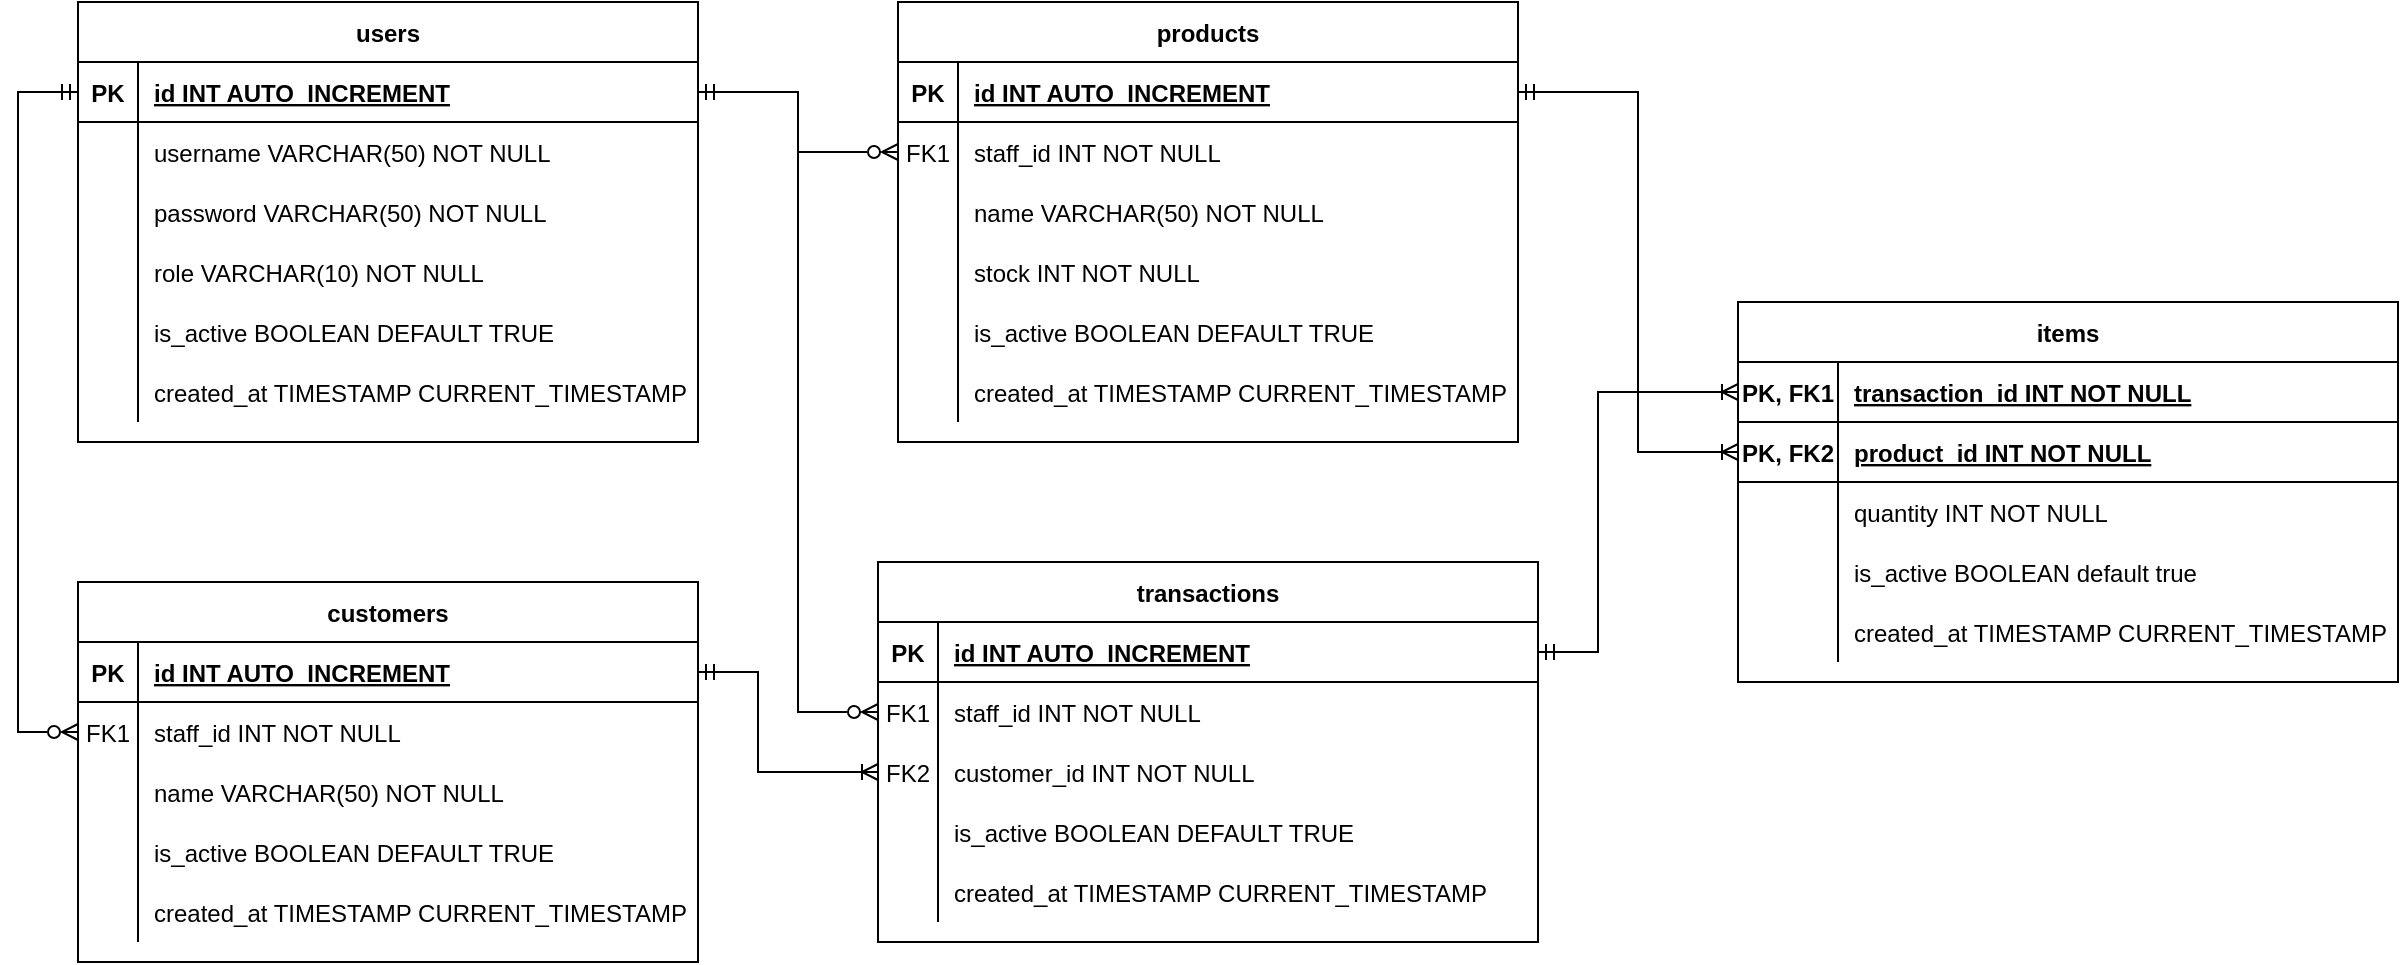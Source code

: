 <mxfile version="20.7.4" type="device"><diagram id="R2lEEEUBdFMjLlhIrx00" name="Page-1"><mxGraphModel dx="1262" dy="541" grid="1" gridSize="10" guides="1" tooltips="1" connect="1" arrows="1" fold="1" page="1" pageScale="1" pageWidth="850" pageHeight="1100" math="0" shadow="0" extFonts="Permanent Marker^https://fonts.googleapis.com/css?family=Permanent+Marker"><root><mxCell id="0"/><mxCell id="1" parent="0"/><mxCell id="C-vyLk0tnHw3VtMMgP7b-23" value="users" style="shape=table;startSize=30;container=1;collapsible=1;childLayout=tableLayout;fixedRows=1;rowLines=0;fontStyle=1;align=center;resizeLast=1;" parent="1" vertex="1"><mxGeometry x="70" y="120" width="310" height="220" as="geometry"/></mxCell><mxCell id="C-vyLk0tnHw3VtMMgP7b-24" value="" style="shape=partialRectangle;collapsible=0;dropTarget=0;pointerEvents=0;fillColor=none;points=[[0,0.5],[1,0.5]];portConstraint=eastwest;top=0;left=0;right=0;bottom=1;" parent="C-vyLk0tnHw3VtMMgP7b-23" vertex="1"><mxGeometry y="30" width="310" height="30" as="geometry"/></mxCell><mxCell id="C-vyLk0tnHw3VtMMgP7b-25" value="PK" style="shape=partialRectangle;overflow=hidden;connectable=0;fillColor=none;top=0;left=0;bottom=0;right=0;fontStyle=1;" parent="C-vyLk0tnHw3VtMMgP7b-24" vertex="1"><mxGeometry width="30" height="30" as="geometry"><mxRectangle width="30" height="30" as="alternateBounds"/></mxGeometry></mxCell><mxCell id="C-vyLk0tnHw3VtMMgP7b-26" value="id INT AUTO_INCREMENT" style="shape=partialRectangle;overflow=hidden;connectable=0;fillColor=none;top=0;left=0;bottom=0;right=0;align=left;spacingLeft=6;fontStyle=5;" parent="C-vyLk0tnHw3VtMMgP7b-24" vertex="1"><mxGeometry x="30" width="280" height="30" as="geometry"><mxRectangle width="280" height="30" as="alternateBounds"/></mxGeometry></mxCell><mxCell id="C-vyLk0tnHw3VtMMgP7b-27" value="" style="shape=partialRectangle;collapsible=0;dropTarget=0;pointerEvents=0;fillColor=none;points=[[0,0.5],[1,0.5]];portConstraint=eastwest;top=0;left=0;right=0;bottom=0;" parent="C-vyLk0tnHw3VtMMgP7b-23" vertex="1"><mxGeometry y="60" width="310" height="30" as="geometry"/></mxCell><mxCell id="C-vyLk0tnHw3VtMMgP7b-28" value="" style="shape=partialRectangle;overflow=hidden;connectable=0;fillColor=none;top=0;left=0;bottom=0;right=0;" parent="C-vyLk0tnHw3VtMMgP7b-27" vertex="1"><mxGeometry width="30" height="30" as="geometry"><mxRectangle width="30" height="30" as="alternateBounds"/></mxGeometry></mxCell><mxCell id="C-vyLk0tnHw3VtMMgP7b-29" value="username VARCHAR(50) NOT NULL" style="shape=partialRectangle;overflow=hidden;connectable=0;fillColor=none;top=0;left=0;bottom=0;right=0;align=left;spacingLeft=6;" parent="C-vyLk0tnHw3VtMMgP7b-27" vertex="1"><mxGeometry x="30" width="280" height="30" as="geometry"><mxRectangle width="280" height="30" as="alternateBounds"/></mxGeometry></mxCell><mxCell id="v-5rrxfLFUO9RWYXr5Pt-1" style="shape=partialRectangle;collapsible=0;dropTarget=0;pointerEvents=0;fillColor=none;points=[[0,0.5],[1,0.5]];portConstraint=eastwest;top=0;left=0;right=0;bottom=0;" vertex="1" parent="C-vyLk0tnHw3VtMMgP7b-23"><mxGeometry y="90" width="310" height="30" as="geometry"/></mxCell><mxCell id="v-5rrxfLFUO9RWYXr5Pt-2" style="shape=partialRectangle;overflow=hidden;connectable=0;fillColor=none;top=0;left=0;bottom=0;right=0;" vertex="1" parent="v-5rrxfLFUO9RWYXr5Pt-1"><mxGeometry width="30" height="30" as="geometry"><mxRectangle width="30" height="30" as="alternateBounds"/></mxGeometry></mxCell><mxCell id="v-5rrxfLFUO9RWYXr5Pt-3" value="password VARCHAR(50) NOT NULL" style="shape=partialRectangle;overflow=hidden;connectable=0;fillColor=none;top=0;left=0;bottom=0;right=0;align=left;spacingLeft=6;" vertex="1" parent="v-5rrxfLFUO9RWYXr5Pt-1"><mxGeometry x="30" width="280" height="30" as="geometry"><mxRectangle width="280" height="30" as="alternateBounds"/></mxGeometry></mxCell><mxCell id="v-5rrxfLFUO9RWYXr5Pt-4" style="shape=partialRectangle;collapsible=0;dropTarget=0;pointerEvents=0;fillColor=none;points=[[0,0.5],[1,0.5]];portConstraint=eastwest;top=0;left=0;right=0;bottom=0;" vertex="1" parent="C-vyLk0tnHw3VtMMgP7b-23"><mxGeometry y="120" width="310" height="30" as="geometry"/></mxCell><mxCell id="v-5rrxfLFUO9RWYXr5Pt-5" style="shape=partialRectangle;overflow=hidden;connectable=0;fillColor=none;top=0;left=0;bottom=0;right=0;" vertex="1" parent="v-5rrxfLFUO9RWYXr5Pt-4"><mxGeometry width="30" height="30" as="geometry"><mxRectangle width="30" height="30" as="alternateBounds"/></mxGeometry></mxCell><mxCell id="v-5rrxfLFUO9RWYXr5Pt-6" value="role VARCHAR(10) NOT NULL" style="shape=partialRectangle;overflow=hidden;connectable=0;fillColor=none;top=0;left=0;bottom=0;right=0;align=left;spacingLeft=6;" vertex="1" parent="v-5rrxfLFUO9RWYXr5Pt-4"><mxGeometry x="30" width="280" height="30" as="geometry"><mxRectangle width="280" height="30" as="alternateBounds"/></mxGeometry></mxCell><mxCell id="v-5rrxfLFUO9RWYXr5Pt-55" style="shape=partialRectangle;collapsible=0;dropTarget=0;pointerEvents=0;fillColor=none;points=[[0,0.5],[1,0.5]];portConstraint=eastwest;top=0;left=0;right=0;bottom=0;" vertex="1" parent="C-vyLk0tnHw3VtMMgP7b-23"><mxGeometry y="150" width="310" height="30" as="geometry"/></mxCell><mxCell id="v-5rrxfLFUO9RWYXr5Pt-56" style="shape=partialRectangle;overflow=hidden;connectable=0;fillColor=none;top=0;left=0;bottom=0;right=0;" vertex="1" parent="v-5rrxfLFUO9RWYXr5Pt-55"><mxGeometry width="30" height="30" as="geometry"><mxRectangle width="30" height="30" as="alternateBounds"/></mxGeometry></mxCell><mxCell id="v-5rrxfLFUO9RWYXr5Pt-57" value="is_active BOOLEAN DEFAULT TRUE" style="shape=partialRectangle;overflow=hidden;connectable=0;fillColor=none;top=0;left=0;bottom=0;right=0;align=left;spacingLeft=6;" vertex="1" parent="v-5rrxfLFUO9RWYXr5Pt-55"><mxGeometry x="30" width="280" height="30" as="geometry"><mxRectangle width="280" height="30" as="alternateBounds"/></mxGeometry></mxCell><mxCell id="v-5rrxfLFUO9RWYXr5Pt-118" style="shape=partialRectangle;collapsible=0;dropTarget=0;pointerEvents=0;fillColor=none;points=[[0,0.5],[1,0.5]];portConstraint=eastwest;top=0;left=0;right=0;bottom=0;" vertex="1" parent="C-vyLk0tnHw3VtMMgP7b-23"><mxGeometry y="180" width="310" height="30" as="geometry"/></mxCell><mxCell id="v-5rrxfLFUO9RWYXr5Pt-119" style="shape=partialRectangle;overflow=hidden;connectable=0;fillColor=none;top=0;left=0;bottom=0;right=0;" vertex="1" parent="v-5rrxfLFUO9RWYXr5Pt-118"><mxGeometry width="30" height="30" as="geometry"><mxRectangle width="30" height="30" as="alternateBounds"/></mxGeometry></mxCell><mxCell id="v-5rrxfLFUO9RWYXr5Pt-120" value="created_at TIMESTAMP CURRENT_TIMESTAMP" style="shape=partialRectangle;overflow=hidden;connectable=0;fillColor=none;top=0;left=0;bottom=0;right=0;align=left;spacingLeft=6;" vertex="1" parent="v-5rrxfLFUO9RWYXr5Pt-118"><mxGeometry x="30" width="280" height="30" as="geometry"><mxRectangle width="280" height="30" as="alternateBounds"/></mxGeometry></mxCell><mxCell id="v-5rrxfLFUO9RWYXr5Pt-115" style="edgeStyle=orthogonalEdgeStyle;rounded=0;orthogonalLoop=1;jettySize=auto;html=1;entryX=0;entryY=0.5;entryDx=0;entryDy=0;startArrow=ERmandOne;startFill=0;endArrow=ERoneToMany;endFill=0;exitX=1;exitY=0.5;exitDx=0;exitDy=0;" edge="1" parent="1" source="v-5rrxfLFUO9RWYXr5Pt-21" target="v-5rrxfLFUO9RWYXr5Pt-77"><mxGeometry relative="1" as="geometry"><Array as="points"><mxPoint x="410" y="455"/><mxPoint x="410" y="505"/></Array></mxGeometry></mxCell><mxCell id="v-5rrxfLFUO9RWYXr5Pt-20" value="customers" style="shape=table;startSize=30;container=1;collapsible=1;childLayout=tableLayout;fixedRows=1;rowLines=0;fontStyle=1;align=center;resizeLast=1;" vertex="1" parent="1"><mxGeometry x="70" y="410" width="310" height="190" as="geometry"/></mxCell><mxCell id="v-5rrxfLFUO9RWYXr5Pt-21" value="" style="shape=partialRectangle;collapsible=0;dropTarget=0;pointerEvents=0;fillColor=none;points=[[0,0.5],[1,0.5]];portConstraint=eastwest;top=0;left=0;right=0;bottom=1;" vertex="1" parent="v-5rrxfLFUO9RWYXr5Pt-20"><mxGeometry y="30" width="310" height="30" as="geometry"/></mxCell><mxCell id="v-5rrxfLFUO9RWYXr5Pt-22" value="PK" style="shape=partialRectangle;overflow=hidden;connectable=0;fillColor=none;top=0;left=0;bottom=0;right=0;fontStyle=1;" vertex="1" parent="v-5rrxfLFUO9RWYXr5Pt-21"><mxGeometry width="30" height="30" as="geometry"><mxRectangle width="30" height="30" as="alternateBounds"/></mxGeometry></mxCell><mxCell id="v-5rrxfLFUO9RWYXr5Pt-23" value="id INT AUTO_INCREMENT" style="shape=partialRectangle;overflow=hidden;connectable=0;fillColor=none;top=0;left=0;bottom=0;right=0;align=left;spacingLeft=6;fontStyle=5;" vertex="1" parent="v-5rrxfLFUO9RWYXr5Pt-21"><mxGeometry x="30" width="280" height="30" as="geometry"><mxRectangle width="280" height="30" as="alternateBounds"/></mxGeometry></mxCell><mxCell id="v-5rrxfLFUO9RWYXr5Pt-24" value="" style="shape=partialRectangle;collapsible=0;dropTarget=0;pointerEvents=0;fillColor=none;points=[[0,0.5],[1,0.5]];portConstraint=eastwest;top=0;left=0;right=0;bottom=0;" vertex="1" parent="v-5rrxfLFUO9RWYXr5Pt-20"><mxGeometry y="60" width="310" height="30" as="geometry"/></mxCell><mxCell id="v-5rrxfLFUO9RWYXr5Pt-25" value="FK1" style="shape=partialRectangle;overflow=hidden;connectable=0;fillColor=none;top=0;left=0;bottom=0;right=0;" vertex="1" parent="v-5rrxfLFUO9RWYXr5Pt-24"><mxGeometry width="30" height="30" as="geometry"><mxRectangle width="30" height="30" as="alternateBounds"/></mxGeometry></mxCell><mxCell id="v-5rrxfLFUO9RWYXr5Pt-26" value="staff_id INT NOT NULL" style="shape=partialRectangle;overflow=hidden;connectable=0;fillColor=none;top=0;left=0;bottom=0;right=0;align=left;spacingLeft=6;" vertex="1" parent="v-5rrxfLFUO9RWYXr5Pt-24"><mxGeometry x="30" width="280" height="30" as="geometry"><mxRectangle width="280" height="30" as="alternateBounds"/></mxGeometry></mxCell><mxCell id="v-5rrxfLFUO9RWYXr5Pt-27" style="shape=partialRectangle;collapsible=0;dropTarget=0;pointerEvents=0;fillColor=none;points=[[0,0.5],[1,0.5]];portConstraint=eastwest;top=0;left=0;right=0;bottom=0;" vertex="1" parent="v-5rrxfLFUO9RWYXr5Pt-20"><mxGeometry y="90" width="310" height="30" as="geometry"/></mxCell><mxCell id="v-5rrxfLFUO9RWYXr5Pt-28" style="shape=partialRectangle;overflow=hidden;connectable=0;fillColor=none;top=0;left=0;bottom=0;right=0;" vertex="1" parent="v-5rrxfLFUO9RWYXr5Pt-27"><mxGeometry width="30" height="30" as="geometry"><mxRectangle width="30" height="30" as="alternateBounds"/></mxGeometry></mxCell><mxCell id="v-5rrxfLFUO9RWYXr5Pt-29" value="name VARCHAR(50) NOT NULL" style="shape=partialRectangle;overflow=hidden;connectable=0;fillColor=none;top=0;left=0;bottom=0;right=0;align=left;spacingLeft=6;" vertex="1" parent="v-5rrxfLFUO9RWYXr5Pt-27"><mxGeometry x="30" width="280" height="30" as="geometry"><mxRectangle width="280" height="30" as="alternateBounds"/></mxGeometry></mxCell><mxCell id="v-5rrxfLFUO9RWYXr5Pt-49" style="shape=partialRectangle;collapsible=0;dropTarget=0;pointerEvents=0;fillColor=none;points=[[0,0.5],[1,0.5]];portConstraint=eastwest;top=0;left=0;right=0;bottom=0;" vertex="1" parent="v-5rrxfLFUO9RWYXr5Pt-20"><mxGeometry y="120" width="310" height="30" as="geometry"/></mxCell><mxCell id="v-5rrxfLFUO9RWYXr5Pt-50" style="shape=partialRectangle;overflow=hidden;connectable=0;fillColor=none;top=0;left=0;bottom=0;right=0;" vertex="1" parent="v-5rrxfLFUO9RWYXr5Pt-49"><mxGeometry width="30" height="30" as="geometry"><mxRectangle width="30" height="30" as="alternateBounds"/></mxGeometry></mxCell><mxCell id="v-5rrxfLFUO9RWYXr5Pt-51" value="is_active BOOLEAN DEFAULT TRUE" style="shape=partialRectangle;overflow=hidden;connectable=0;fillColor=none;top=0;left=0;bottom=0;right=0;align=left;spacingLeft=6;" vertex="1" parent="v-5rrxfLFUO9RWYXr5Pt-49"><mxGeometry x="30" width="280" height="30" as="geometry"><mxRectangle width="280" height="30" as="alternateBounds"/></mxGeometry></mxCell><mxCell id="v-5rrxfLFUO9RWYXr5Pt-30" style="shape=partialRectangle;collapsible=0;dropTarget=0;pointerEvents=0;fillColor=none;points=[[0,0.5],[1,0.5]];portConstraint=eastwest;top=0;left=0;right=0;bottom=0;" vertex="1" parent="v-5rrxfLFUO9RWYXr5Pt-20"><mxGeometry y="150" width="310" height="30" as="geometry"/></mxCell><mxCell id="v-5rrxfLFUO9RWYXr5Pt-31" style="shape=partialRectangle;overflow=hidden;connectable=0;fillColor=none;top=0;left=0;bottom=0;right=0;" vertex="1" parent="v-5rrxfLFUO9RWYXr5Pt-30"><mxGeometry width="30" height="30" as="geometry"><mxRectangle width="30" height="30" as="alternateBounds"/></mxGeometry></mxCell><mxCell id="v-5rrxfLFUO9RWYXr5Pt-32" value="created_at TIMESTAMP CURRENT_TIMESTAMP" style="shape=partialRectangle;overflow=hidden;connectable=0;fillColor=none;top=0;left=0;bottom=0;right=0;align=left;spacingLeft=6;" vertex="1" parent="v-5rrxfLFUO9RWYXr5Pt-30"><mxGeometry x="30" width="280" height="30" as="geometry"><mxRectangle width="280" height="30" as="alternateBounds"/></mxGeometry></mxCell><mxCell id="v-5rrxfLFUO9RWYXr5Pt-33" value="products" style="shape=table;startSize=30;container=1;collapsible=1;childLayout=tableLayout;fixedRows=1;rowLines=0;fontStyle=1;align=center;resizeLast=1;" vertex="1" parent="1"><mxGeometry x="480" y="120" width="310" height="220" as="geometry"/></mxCell><mxCell id="v-5rrxfLFUO9RWYXr5Pt-34" value="" style="shape=partialRectangle;collapsible=0;dropTarget=0;pointerEvents=0;fillColor=none;points=[[0,0.5],[1,0.5]];portConstraint=eastwest;top=0;left=0;right=0;bottom=1;" vertex="1" parent="v-5rrxfLFUO9RWYXr5Pt-33"><mxGeometry y="30" width="310" height="30" as="geometry"/></mxCell><mxCell id="v-5rrxfLFUO9RWYXr5Pt-35" value="PK" style="shape=partialRectangle;overflow=hidden;connectable=0;fillColor=none;top=0;left=0;bottom=0;right=0;fontStyle=1;" vertex="1" parent="v-5rrxfLFUO9RWYXr5Pt-34"><mxGeometry width="30" height="30" as="geometry"><mxRectangle width="30" height="30" as="alternateBounds"/></mxGeometry></mxCell><mxCell id="v-5rrxfLFUO9RWYXr5Pt-36" value="id INT AUTO_INCREMENT" style="shape=partialRectangle;overflow=hidden;connectable=0;fillColor=none;top=0;left=0;bottom=0;right=0;align=left;spacingLeft=6;fontStyle=5;" vertex="1" parent="v-5rrxfLFUO9RWYXr5Pt-34"><mxGeometry x="30" width="280" height="30" as="geometry"><mxRectangle width="280" height="30" as="alternateBounds"/></mxGeometry></mxCell><mxCell id="v-5rrxfLFUO9RWYXr5Pt-37" value="" style="shape=partialRectangle;collapsible=0;dropTarget=0;pointerEvents=0;fillColor=none;points=[[0,0.5],[1,0.5]];portConstraint=eastwest;top=0;left=0;right=0;bottom=0;" vertex="1" parent="v-5rrxfLFUO9RWYXr5Pt-33"><mxGeometry y="60" width="310" height="30" as="geometry"/></mxCell><mxCell id="v-5rrxfLFUO9RWYXr5Pt-38" value="FK1" style="shape=partialRectangle;overflow=hidden;connectable=0;fillColor=none;top=0;left=0;bottom=0;right=0;" vertex="1" parent="v-5rrxfLFUO9RWYXr5Pt-37"><mxGeometry width="30" height="30" as="geometry"><mxRectangle width="30" height="30" as="alternateBounds"/></mxGeometry></mxCell><mxCell id="v-5rrxfLFUO9RWYXr5Pt-39" value="staff_id INT NOT NULL" style="shape=partialRectangle;overflow=hidden;connectable=0;fillColor=none;top=0;left=0;bottom=0;right=0;align=left;spacingLeft=6;" vertex="1" parent="v-5rrxfLFUO9RWYXr5Pt-37"><mxGeometry x="30" width="280" height="30" as="geometry"><mxRectangle width="280" height="30" as="alternateBounds"/></mxGeometry></mxCell><mxCell id="v-5rrxfLFUO9RWYXr5Pt-40" style="shape=partialRectangle;collapsible=0;dropTarget=0;pointerEvents=0;fillColor=none;points=[[0,0.5],[1,0.5]];portConstraint=eastwest;top=0;left=0;right=0;bottom=0;" vertex="1" parent="v-5rrxfLFUO9RWYXr5Pt-33"><mxGeometry y="90" width="310" height="30" as="geometry"/></mxCell><mxCell id="v-5rrxfLFUO9RWYXr5Pt-41" style="shape=partialRectangle;overflow=hidden;connectable=0;fillColor=none;top=0;left=0;bottom=0;right=0;" vertex="1" parent="v-5rrxfLFUO9RWYXr5Pt-40"><mxGeometry width="30" height="30" as="geometry"><mxRectangle width="30" height="30" as="alternateBounds"/></mxGeometry></mxCell><mxCell id="v-5rrxfLFUO9RWYXr5Pt-42" value="name VARCHAR(50) NOT NULL" style="shape=partialRectangle;overflow=hidden;connectable=0;fillColor=none;top=0;left=0;bottom=0;right=0;align=left;spacingLeft=6;" vertex="1" parent="v-5rrxfLFUO9RWYXr5Pt-40"><mxGeometry x="30" width="280" height="30" as="geometry"><mxRectangle width="280" height="30" as="alternateBounds"/></mxGeometry></mxCell><mxCell id="v-5rrxfLFUO9RWYXr5Pt-46" style="shape=partialRectangle;collapsible=0;dropTarget=0;pointerEvents=0;fillColor=none;points=[[0,0.5],[1,0.5]];portConstraint=eastwest;top=0;left=0;right=0;bottom=0;" vertex="1" parent="v-5rrxfLFUO9RWYXr5Pt-33"><mxGeometry y="120" width="310" height="30" as="geometry"/></mxCell><mxCell id="v-5rrxfLFUO9RWYXr5Pt-47" style="shape=partialRectangle;overflow=hidden;connectable=0;fillColor=none;top=0;left=0;bottom=0;right=0;" vertex="1" parent="v-5rrxfLFUO9RWYXr5Pt-46"><mxGeometry width="30" height="30" as="geometry"><mxRectangle width="30" height="30" as="alternateBounds"/></mxGeometry></mxCell><mxCell id="v-5rrxfLFUO9RWYXr5Pt-48" value="stock INT NOT NULL" style="shape=partialRectangle;overflow=hidden;connectable=0;fillColor=none;top=0;left=0;bottom=0;right=0;align=left;spacingLeft=6;" vertex="1" parent="v-5rrxfLFUO9RWYXr5Pt-46"><mxGeometry x="30" width="280" height="30" as="geometry"><mxRectangle width="280" height="30" as="alternateBounds"/></mxGeometry></mxCell><mxCell id="v-5rrxfLFUO9RWYXr5Pt-52" style="shape=partialRectangle;collapsible=0;dropTarget=0;pointerEvents=0;fillColor=none;points=[[0,0.5],[1,0.5]];portConstraint=eastwest;top=0;left=0;right=0;bottom=0;" vertex="1" parent="v-5rrxfLFUO9RWYXr5Pt-33"><mxGeometry y="150" width="310" height="30" as="geometry"/></mxCell><mxCell id="v-5rrxfLFUO9RWYXr5Pt-53" style="shape=partialRectangle;overflow=hidden;connectable=0;fillColor=none;top=0;left=0;bottom=0;right=0;" vertex="1" parent="v-5rrxfLFUO9RWYXr5Pt-52"><mxGeometry width="30" height="30" as="geometry"><mxRectangle width="30" height="30" as="alternateBounds"/></mxGeometry></mxCell><mxCell id="v-5rrxfLFUO9RWYXr5Pt-54" value="is_active BOOLEAN DEFAULT TRUE " style="shape=partialRectangle;overflow=hidden;connectable=0;fillColor=none;top=0;left=0;bottom=0;right=0;align=left;spacingLeft=6;" vertex="1" parent="v-5rrxfLFUO9RWYXr5Pt-52"><mxGeometry x="30" width="280" height="30" as="geometry"><mxRectangle width="280" height="30" as="alternateBounds"/></mxGeometry></mxCell><mxCell id="v-5rrxfLFUO9RWYXr5Pt-43" style="shape=partialRectangle;collapsible=0;dropTarget=0;pointerEvents=0;fillColor=none;points=[[0,0.5],[1,0.5]];portConstraint=eastwest;top=0;left=0;right=0;bottom=0;" vertex="1" parent="v-5rrxfLFUO9RWYXr5Pt-33"><mxGeometry y="180" width="310" height="30" as="geometry"/></mxCell><mxCell id="v-5rrxfLFUO9RWYXr5Pt-44" style="shape=partialRectangle;overflow=hidden;connectable=0;fillColor=none;top=0;left=0;bottom=0;right=0;" vertex="1" parent="v-5rrxfLFUO9RWYXr5Pt-43"><mxGeometry width="30" height="30" as="geometry"><mxRectangle width="30" height="30" as="alternateBounds"/></mxGeometry></mxCell><mxCell id="v-5rrxfLFUO9RWYXr5Pt-45" value="created_at TIMESTAMP CURRENT_TIMESTAMP" style="shape=partialRectangle;overflow=hidden;connectable=0;fillColor=none;top=0;left=0;bottom=0;right=0;align=left;spacingLeft=6;" vertex="1" parent="v-5rrxfLFUO9RWYXr5Pt-43"><mxGeometry x="30" width="280" height="30" as="geometry"><mxRectangle width="280" height="30" as="alternateBounds"/></mxGeometry></mxCell><mxCell id="v-5rrxfLFUO9RWYXr5Pt-58" value="transactions" style="shape=table;startSize=30;container=1;collapsible=1;childLayout=tableLayout;fixedRows=1;rowLines=0;fontStyle=1;align=center;resizeLast=1;" vertex="1" parent="1"><mxGeometry x="470" y="400" width="330" height="190" as="geometry"/></mxCell><mxCell id="v-5rrxfLFUO9RWYXr5Pt-59" value="" style="shape=partialRectangle;collapsible=0;dropTarget=0;pointerEvents=0;fillColor=none;points=[[0,0.5],[1,0.5]];portConstraint=eastwest;top=0;left=0;right=0;bottom=1;" vertex="1" parent="v-5rrxfLFUO9RWYXr5Pt-58"><mxGeometry y="30" width="330" height="30" as="geometry"/></mxCell><mxCell id="v-5rrxfLFUO9RWYXr5Pt-60" value="PK" style="shape=partialRectangle;overflow=hidden;connectable=0;fillColor=none;top=0;left=0;bottom=0;right=0;fontStyle=1;" vertex="1" parent="v-5rrxfLFUO9RWYXr5Pt-59"><mxGeometry width="30" height="30" as="geometry"><mxRectangle width="30" height="30" as="alternateBounds"/></mxGeometry></mxCell><mxCell id="v-5rrxfLFUO9RWYXr5Pt-61" value="id INT AUTO_INCREMENT" style="shape=partialRectangle;overflow=hidden;connectable=0;fillColor=none;top=0;left=0;bottom=0;right=0;align=left;spacingLeft=6;fontStyle=5;" vertex="1" parent="v-5rrxfLFUO9RWYXr5Pt-59"><mxGeometry x="30" width="300" height="30" as="geometry"><mxRectangle width="300" height="30" as="alternateBounds"/></mxGeometry></mxCell><mxCell id="v-5rrxfLFUO9RWYXr5Pt-62" value="" style="shape=partialRectangle;collapsible=0;dropTarget=0;pointerEvents=0;fillColor=none;points=[[0,0.5],[1,0.5]];portConstraint=eastwest;top=0;left=0;right=0;bottom=0;" vertex="1" parent="v-5rrxfLFUO9RWYXr5Pt-58"><mxGeometry y="60" width="330" height="30" as="geometry"/></mxCell><mxCell id="v-5rrxfLFUO9RWYXr5Pt-63" value="FK1" style="shape=partialRectangle;overflow=hidden;connectable=0;fillColor=none;top=0;left=0;bottom=0;right=0;" vertex="1" parent="v-5rrxfLFUO9RWYXr5Pt-62"><mxGeometry width="30" height="30" as="geometry"><mxRectangle width="30" height="30" as="alternateBounds"/></mxGeometry></mxCell><mxCell id="v-5rrxfLFUO9RWYXr5Pt-64" value="staff_id INT NOT NULL" style="shape=partialRectangle;overflow=hidden;connectable=0;fillColor=none;top=0;left=0;bottom=0;right=0;align=left;spacingLeft=6;" vertex="1" parent="v-5rrxfLFUO9RWYXr5Pt-62"><mxGeometry x="30" width="300" height="30" as="geometry"><mxRectangle width="300" height="30" as="alternateBounds"/></mxGeometry></mxCell><mxCell id="v-5rrxfLFUO9RWYXr5Pt-77" style="shape=partialRectangle;collapsible=0;dropTarget=0;pointerEvents=0;fillColor=none;points=[[0,0.5],[1,0.5]];portConstraint=eastwest;top=0;left=0;right=0;bottom=0;" vertex="1" parent="v-5rrxfLFUO9RWYXr5Pt-58"><mxGeometry y="90" width="330" height="30" as="geometry"/></mxCell><mxCell id="v-5rrxfLFUO9RWYXr5Pt-78" value="FK2" style="shape=partialRectangle;overflow=hidden;connectable=0;fillColor=none;top=0;left=0;bottom=0;right=0;" vertex="1" parent="v-5rrxfLFUO9RWYXr5Pt-77"><mxGeometry width="30" height="30" as="geometry"><mxRectangle width="30" height="30" as="alternateBounds"/></mxGeometry></mxCell><mxCell id="v-5rrxfLFUO9RWYXr5Pt-79" value="customer_id INT NOT NULL" style="shape=partialRectangle;overflow=hidden;connectable=0;fillColor=none;top=0;left=0;bottom=0;right=0;align=left;spacingLeft=6;" vertex="1" parent="v-5rrxfLFUO9RWYXr5Pt-77"><mxGeometry x="30" width="300" height="30" as="geometry"><mxRectangle width="300" height="30" as="alternateBounds"/></mxGeometry></mxCell><mxCell id="v-5rrxfLFUO9RWYXr5Pt-71" style="shape=partialRectangle;collapsible=0;dropTarget=0;pointerEvents=0;fillColor=none;points=[[0,0.5],[1,0.5]];portConstraint=eastwest;top=0;left=0;right=0;bottom=0;" vertex="1" parent="v-5rrxfLFUO9RWYXr5Pt-58"><mxGeometry y="120" width="330" height="30" as="geometry"/></mxCell><mxCell id="v-5rrxfLFUO9RWYXr5Pt-72" style="shape=partialRectangle;overflow=hidden;connectable=0;fillColor=none;top=0;left=0;bottom=0;right=0;" vertex="1" parent="v-5rrxfLFUO9RWYXr5Pt-71"><mxGeometry width="30" height="30" as="geometry"><mxRectangle width="30" height="30" as="alternateBounds"/></mxGeometry></mxCell><mxCell id="v-5rrxfLFUO9RWYXr5Pt-73" value="is_active BOOLEAN DEFAULT TRUE" style="shape=partialRectangle;overflow=hidden;connectable=0;fillColor=none;top=0;left=0;bottom=0;right=0;align=left;spacingLeft=6;" vertex="1" parent="v-5rrxfLFUO9RWYXr5Pt-71"><mxGeometry x="30" width="300" height="30" as="geometry"><mxRectangle width="300" height="30" as="alternateBounds"/></mxGeometry></mxCell><mxCell id="v-5rrxfLFUO9RWYXr5Pt-74" style="shape=partialRectangle;collapsible=0;dropTarget=0;pointerEvents=0;fillColor=none;points=[[0,0.5],[1,0.5]];portConstraint=eastwest;top=0;left=0;right=0;bottom=0;" vertex="1" parent="v-5rrxfLFUO9RWYXr5Pt-58"><mxGeometry y="150" width="330" height="30" as="geometry"/></mxCell><mxCell id="v-5rrxfLFUO9RWYXr5Pt-75" style="shape=partialRectangle;overflow=hidden;connectable=0;fillColor=none;top=0;left=0;bottom=0;right=0;" vertex="1" parent="v-5rrxfLFUO9RWYXr5Pt-74"><mxGeometry width="30" height="30" as="geometry"><mxRectangle width="30" height="30" as="alternateBounds"/></mxGeometry></mxCell><mxCell id="v-5rrxfLFUO9RWYXr5Pt-76" value="created_at TIMESTAMP CURRENT_TIMESTAMP" style="shape=partialRectangle;overflow=hidden;connectable=0;fillColor=none;top=0;left=0;bottom=0;right=0;align=left;spacingLeft=6;" vertex="1" parent="v-5rrxfLFUO9RWYXr5Pt-74"><mxGeometry x="30" width="300" height="30" as="geometry"><mxRectangle width="300" height="30" as="alternateBounds"/></mxGeometry></mxCell><mxCell id="v-5rrxfLFUO9RWYXr5Pt-80" value="items" style="shape=table;startSize=30;container=1;collapsible=1;childLayout=tableLayout;fixedRows=1;rowLines=0;fontStyle=1;align=center;resizeLast=1;" vertex="1" parent="1"><mxGeometry x="900" y="270" width="330" height="190" as="geometry"/></mxCell><mxCell id="v-5rrxfLFUO9RWYXr5Pt-81" value="" style="shape=partialRectangle;collapsible=0;dropTarget=0;pointerEvents=0;fillColor=none;points=[[0,0.5],[1,0.5]];portConstraint=eastwest;top=0;left=0;right=0;bottom=1;" vertex="1" parent="v-5rrxfLFUO9RWYXr5Pt-80"><mxGeometry y="30" width="330" height="30" as="geometry"/></mxCell><mxCell id="v-5rrxfLFUO9RWYXr5Pt-82" value="PK, FK1" style="shape=partialRectangle;overflow=hidden;connectable=0;fillColor=none;top=0;left=0;bottom=0;right=0;fontStyle=1;" vertex="1" parent="v-5rrxfLFUO9RWYXr5Pt-81"><mxGeometry width="50" height="30" as="geometry"><mxRectangle width="50" height="30" as="alternateBounds"/></mxGeometry></mxCell><mxCell id="v-5rrxfLFUO9RWYXr5Pt-83" value="transaction_id INT NOT NULL" style="shape=partialRectangle;overflow=hidden;connectable=0;fillColor=none;top=0;left=0;bottom=0;right=0;align=left;spacingLeft=6;fontStyle=5;" vertex="1" parent="v-5rrxfLFUO9RWYXr5Pt-81"><mxGeometry x="50" width="280" height="30" as="geometry"><mxRectangle width="280" height="30" as="alternateBounds"/></mxGeometry></mxCell><mxCell id="v-5rrxfLFUO9RWYXr5Pt-105" value="" style="shape=partialRectangle;collapsible=0;dropTarget=0;pointerEvents=0;fillColor=none;points=[[0,0.5],[1,0.5]];portConstraint=eastwest;top=0;left=0;right=0;bottom=1;" vertex="1" parent="v-5rrxfLFUO9RWYXr5Pt-80"><mxGeometry y="60" width="330" height="30" as="geometry"/></mxCell><mxCell id="v-5rrxfLFUO9RWYXr5Pt-106" value="PK, FK2" style="shape=partialRectangle;overflow=hidden;connectable=0;fillColor=none;top=0;left=0;bottom=0;right=0;fontStyle=1;" vertex="1" parent="v-5rrxfLFUO9RWYXr5Pt-105"><mxGeometry width="50" height="30" as="geometry"><mxRectangle width="50" height="30" as="alternateBounds"/></mxGeometry></mxCell><mxCell id="v-5rrxfLFUO9RWYXr5Pt-107" value="product_id INT NOT NULL" style="shape=partialRectangle;overflow=hidden;connectable=0;fillColor=none;top=0;left=0;bottom=0;right=0;align=left;spacingLeft=6;fontStyle=5;" vertex="1" parent="v-5rrxfLFUO9RWYXr5Pt-105"><mxGeometry x="50" width="280" height="30" as="geometry"><mxRectangle width="280" height="30" as="alternateBounds"/></mxGeometry></mxCell><mxCell id="v-5rrxfLFUO9RWYXr5Pt-108" style="shape=partialRectangle;collapsible=0;dropTarget=0;pointerEvents=0;fillColor=none;points=[[0,0.5],[1,0.5]];portConstraint=eastwest;top=0;left=0;right=0;bottom=0;" vertex="1" parent="v-5rrxfLFUO9RWYXr5Pt-80"><mxGeometry y="90" width="330" height="30" as="geometry"/></mxCell><mxCell id="v-5rrxfLFUO9RWYXr5Pt-109" style="shape=partialRectangle;overflow=hidden;connectable=0;fillColor=none;top=0;left=0;bottom=0;right=0;" vertex="1" parent="v-5rrxfLFUO9RWYXr5Pt-108"><mxGeometry width="50" height="30" as="geometry"><mxRectangle width="50" height="30" as="alternateBounds"/></mxGeometry></mxCell><mxCell id="v-5rrxfLFUO9RWYXr5Pt-110" value="quantity INT NOT NULL" style="shape=partialRectangle;overflow=hidden;connectable=0;fillColor=none;top=0;left=0;bottom=0;right=0;align=left;spacingLeft=6;" vertex="1" parent="v-5rrxfLFUO9RWYXr5Pt-108"><mxGeometry x="50" width="280" height="30" as="geometry"><mxRectangle width="280" height="30" as="alternateBounds"/></mxGeometry></mxCell><mxCell id="v-5rrxfLFUO9RWYXr5Pt-96" style="shape=partialRectangle;collapsible=0;dropTarget=0;pointerEvents=0;fillColor=none;points=[[0,0.5],[1,0.5]];portConstraint=eastwest;top=0;left=0;right=0;bottom=0;" vertex="1" parent="v-5rrxfLFUO9RWYXr5Pt-80"><mxGeometry y="120" width="330" height="30" as="geometry"/></mxCell><mxCell id="v-5rrxfLFUO9RWYXr5Pt-97" style="shape=partialRectangle;overflow=hidden;connectable=0;fillColor=none;top=0;left=0;bottom=0;right=0;" vertex="1" parent="v-5rrxfLFUO9RWYXr5Pt-96"><mxGeometry width="50" height="30" as="geometry"><mxRectangle width="50" height="30" as="alternateBounds"/></mxGeometry></mxCell><mxCell id="v-5rrxfLFUO9RWYXr5Pt-98" value="is_active BOOLEAN default true" style="shape=partialRectangle;overflow=hidden;connectable=0;fillColor=none;top=0;left=0;bottom=0;right=0;align=left;spacingLeft=6;" vertex="1" parent="v-5rrxfLFUO9RWYXr5Pt-96"><mxGeometry x="50" width="280" height="30" as="geometry"><mxRectangle width="280" height="30" as="alternateBounds"/></mxGeometry></mxCell><mxCell id="v-5rrxfLFUO9RWYXr5Pt-99" style="shape=partialRectangle;collapsible=0;dropTarget=0;pointerEvents=0;fillColor=none;points=[[0,0.5],[1,0.5]];portConstraint=eastwest;top=0;left=0;right=0;bottom=0;" vertex="1" parent="v-5rrxfLFUO9RWYXr5Pt-80"><mxGeometry y="150" width="330" height="30" as="geometry"/></mxCell><mxCell id="v-5rrxfLFUO9RWYXr5Pt-100" style="shape=partialRectangle;overflow=hidden;connectable=0;fillColor=none;top=0;left=0;bottom=0;right=0;" vertex="1" parent="v-5rrxfLFUO9RWYXr5Pt-99"><mxGeometry width="50" height="30" as="geometry"><mxRectangle width="50" height="30" as="alternateBounds"/></mxGeometry></mxCell><mxCell id="v-5rrxfLFUO9RWYXr5Pt-101" value="created_at TIMESTAMP CURRENT_TIMESTAMP" style="shape=partialRectangle;overflow=hidden;connectable=0;fillColor=none;top=0;left=0;bottom=0;right=0;align=left;spacingLeft=6;" vertex="1" parent="v-5rrxfLFUO9RWYXr5Pt-99"><mxGeometry x="50" width="280" height="30" as="geometry"><mxRectangle width="280" height="30" as="alternateBounds"/></mxGeometry></mxCell><mxCell id="v-5rrxfLFUO9RWYXr5Pt-111" style="edgeStyle=orthogonalEdgeStyle;rounded=0;orthogonalLoop=1;jettySize=auto;html=1;entryX=0;entryY=0.5;entryDx=0;entryDy=0;endArrow=ERzeroToMany;endFill=0;startArrow=ERmandOne;startFill=0;" edge="1" parent="1" source="C-vyLk0tnHw3VtMMgP7b-24" target="v-5rrxfLFUO9RWYXr5Pt-24"><mxGeometry relative="1" as="geometry"><Array as="points"><mxPoint x="40" y="165"/><mxPoint x="40" y="485"/></Array></mxGeometry></mxCell><mxCell id="v-5rrxfLFUO9RWYXr5Pt-112" style="edgeStyle=orthogonalEdgeStyle;rounded=0;orthogonalLoop=1;jettySize=auto;html=1;entryX=0;entryY=0.5;entryDx=0;entryDy=0;startArrow=ERmandOne;startFill=0;endArrow=ERzeroToMany;endFill=0;" edge="1" parent="1" source="C-vyLk0tnHw3VtMMgP7b-24" target="v-5rrxfLFUO9RWYXr5Pt-37"><mxGeometry relative="1" as="geometry"><Array as="points"><mxPoint x="430" y="165"/><mxPoint x="430" y="195"/></Array></mxGeometry></mxCell><mxCell id="v-5rrxfLFUO9RWYXr5Pt-113" style="edgeStyle=orthogonalEdgeStyle;rounded=0;orthogonalLoop=1;jettySize=auto;html=1;entryX=0;entryY=0.5;entryDx=0;entryDy=0;startArrow=ERmandOne;startFill=0;endArrow=ERoneToMany;endFill=0;" edge="1" parent="1" source="v-5rrxfLFUO9RWYXr5Pt-34" target="v-5rrxfLFUO9RWYXr5Pt-105"><mxGeometry relative="1" as="geometry"><Array as="points"><mxPoint x="850" y="165"/><mxPoint x="850" y="345"/></Array></mxGeometry></mxCell><mxCell id="v-5rrxfLFUO9RWYXr5Pt-114" style="edgeStyle=orthogonalEdgeStyle;rounded=0;orthogonalLoop=1;jettySize=auto;html=1;entryX=0;entryY=0.5;entryDx=0;entryDy=0;startArrow=ERmandOne;startFill=0;endArrow=ERoneToMany;endFill=0;" edge="1" parent="1" source="v-5rrxfLFUO9RWYXr5Pt-59" target="v-5rrxfLFUO9RWYXr5Pt-81"><mxGeometry relative="1" as="geometry"><Array as="points"><mxPoint x="830" y="445"/><mxPoint x="830" y="315"/></Array></mxGeometry></mxCell><mxCell id="v-5rrxfLFUO9RWYXr5Pt-116" style="edgeStyle=orthogonalEdgeStyle;rounded=0;orthogonalLoop=1;jettySize=auto;html=1;entryX=0;entryY=0.5;entryDx=0;entryDy=0;startArrow=ERmandOne;startFill=0;endArrow=ERzeroToMany;endFill=0;" edge="1" parent="1" source="C-vyLk0tnHw3VtMMgP7b-24" target="v-5rrxfLFUO9RWYXr5Pt-62"><mxGeometry relative="1" as="geometry"><Array as="points"><mxPoint x="430" y="165"/><mxPoint x="430" y="475"/></Array></mxGeometry></mxCell></root></mxGraphModel></diagram></mxfile>